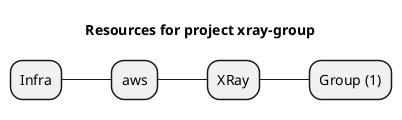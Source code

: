 @startmindmap
title Resources for project xray-group
skinparam monochrome true
+ Infra
++ aws
+++ XRay
++++ Group (1)
@endmindmap